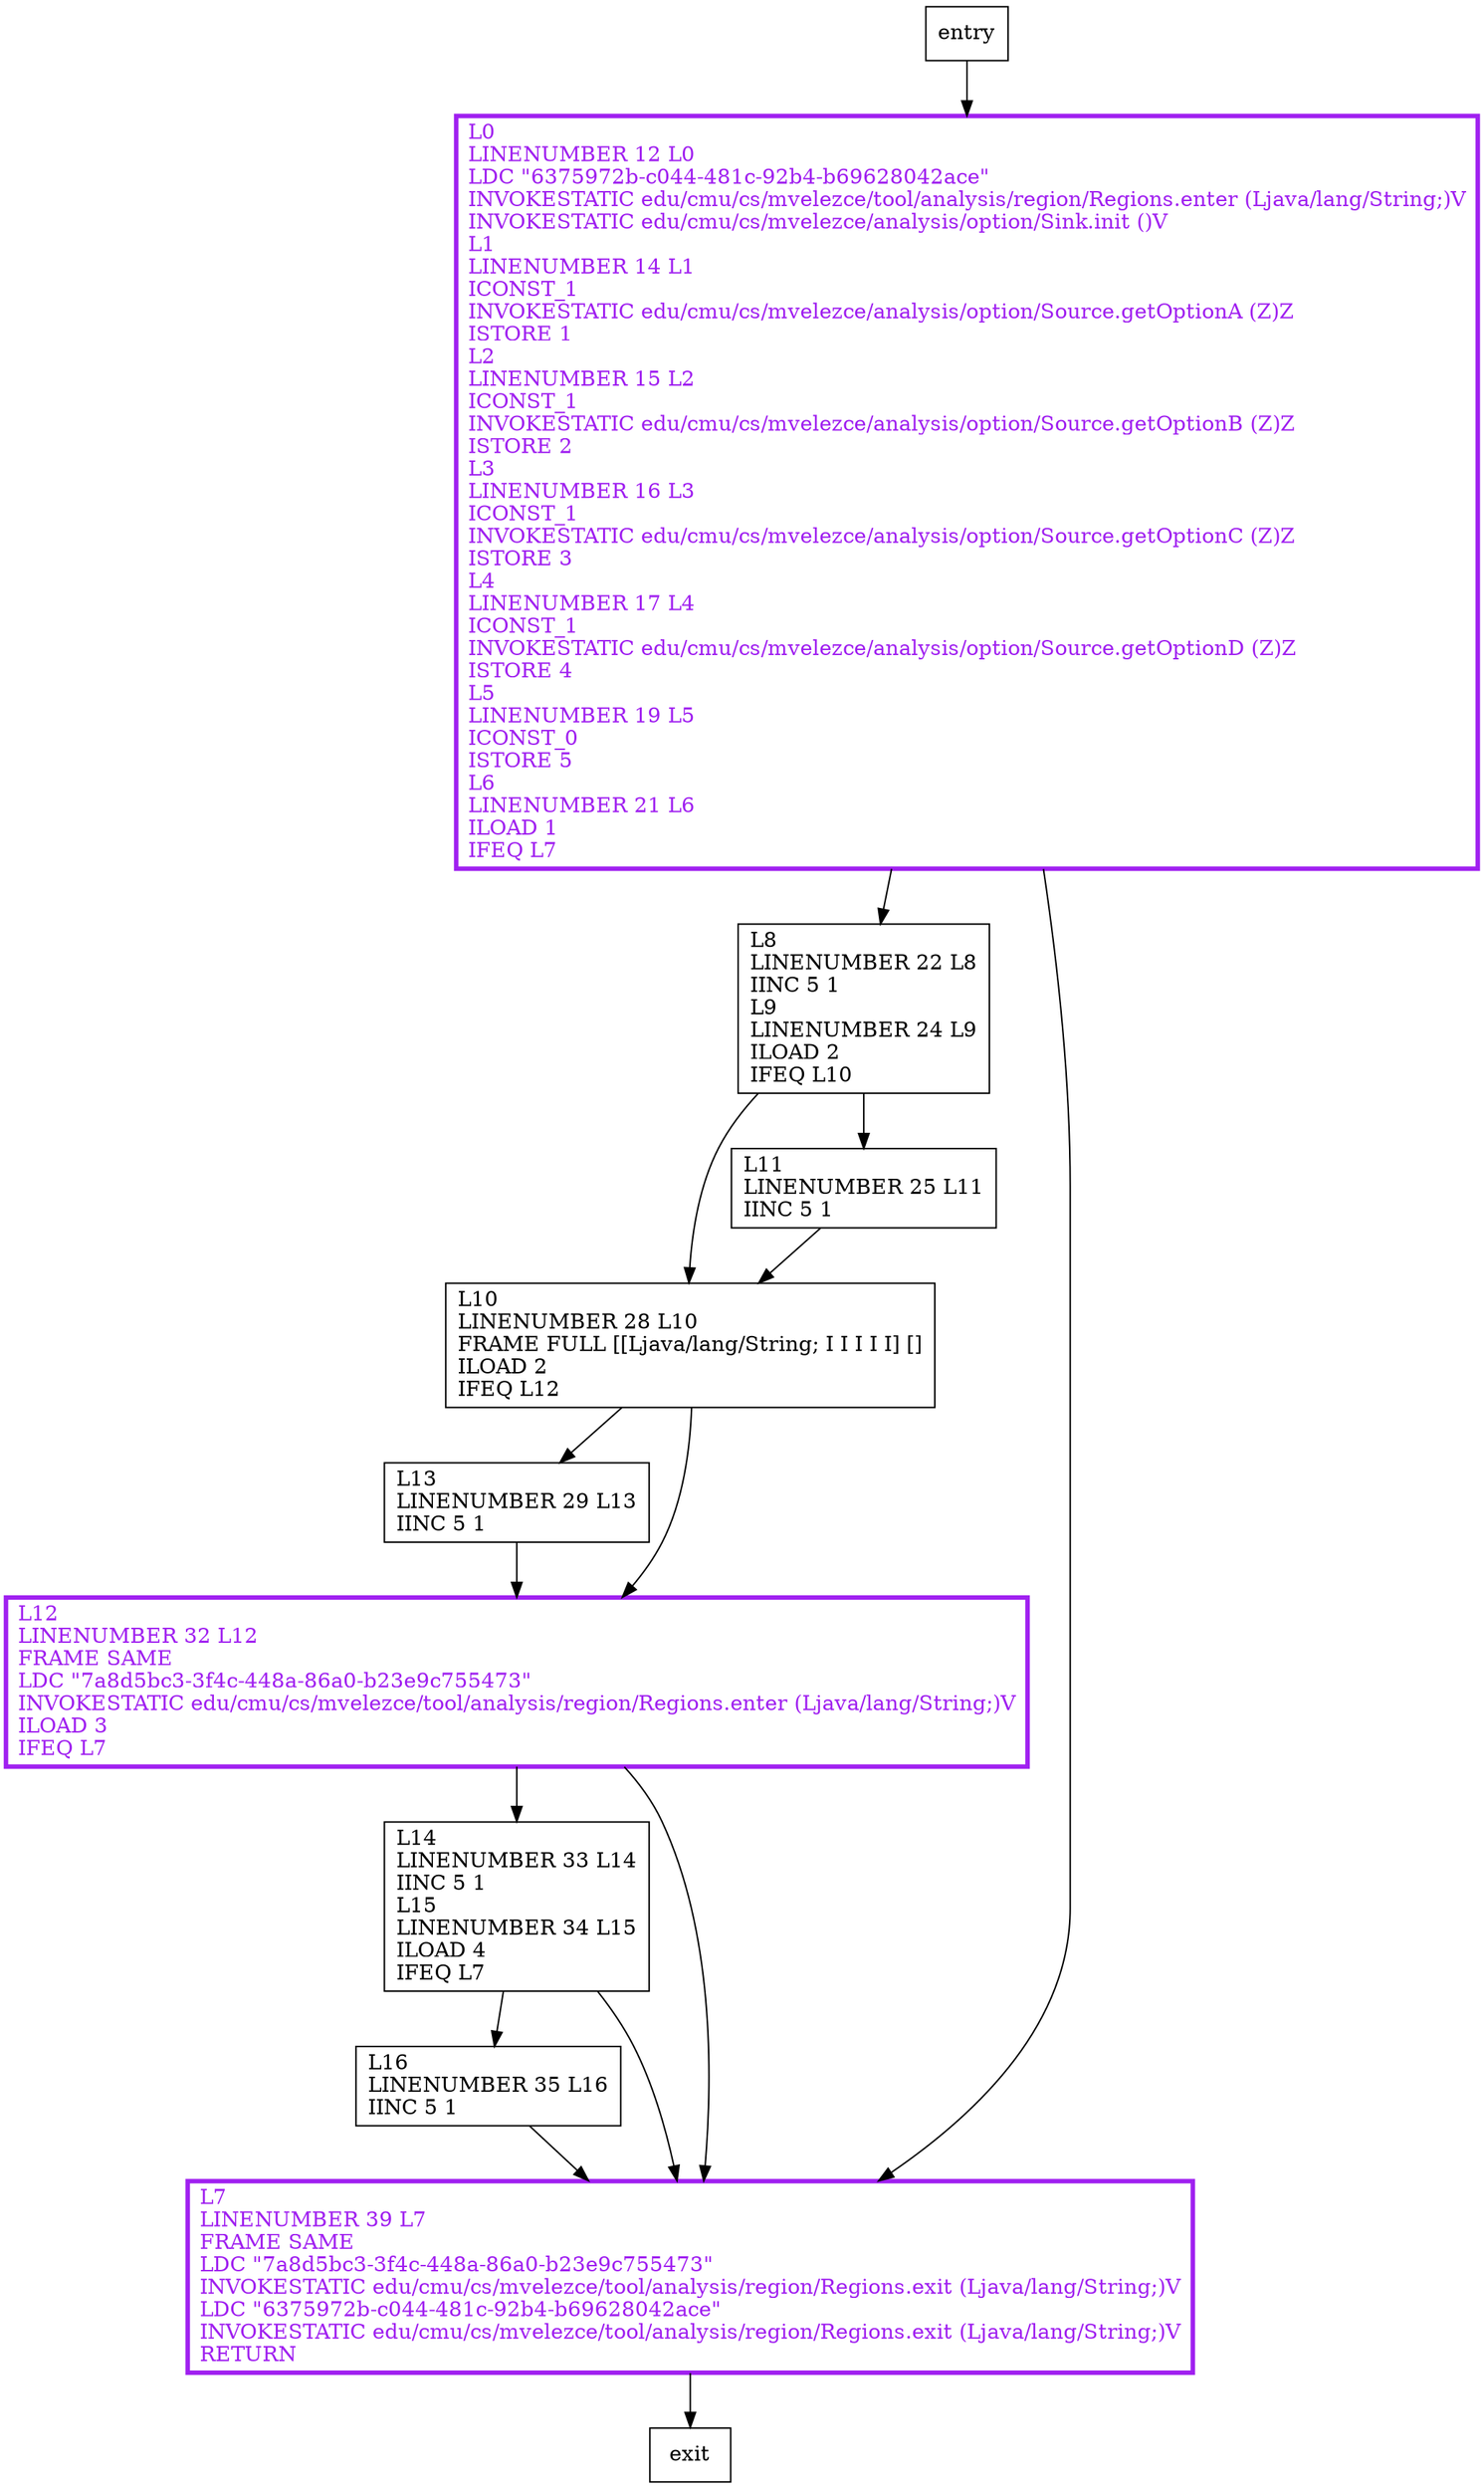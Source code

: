 digraph main {
node [shape=record];
225507106 [label="L13\lLINENUMBER 29 L13\lIINC 5 1\l"];
505343709 [label="L14\lLINENUMBER 33 L14\lIINC 5 1\lL15\lLINENUMBER 34 L15\lILOAD 4\lIFEQ L7\l"];
693434027 [label="L0\lLINENUMBER 12 L0\lLDC \"6375972b-c044-481c-92b4-b69628042ace\"\lINVOKESTATIC edu/cmu/cs/mvelezce/tool/analysis/region/Regions.enter (Ljava/lang/String;)V\lINVOKESTATIC edu/cmu/cs/mvelezce/analysis/option/Sink.init ()V\lL1\lLINENUMBER 14 L1\lICONST_1\lINVOKESTATIC edu/cmu/cs/mvelezce/analysis/option/Source.getOptionA (Z)Z\lISTORE 1\lL2\lLINENUMBER 15 L2\lICONST_1\lINVOKESTATIC edu/cmu/cs/mvelezce/analysis/option/Source.getOptionB (Z)Z\lISTORE 2\lL3\lLINENUMBER 16 L3\lICONST_1\lINVOKESTATIC edu/cmu/cs/mvelezce/analysis/option/Source.getOptionC (Z)Z\lISTORE 3\lL4\lLINENUMBER 17 L4\lICONST_1\lINVOKESTATIC edu/cmu/cs/mvelezce/analysis/option/Source.getOptionD (Z)Z\lISTORE 4\lL5\lLINENUMBER 19 L5\lICONST_0\lISTORE 5\lL6\lLINENUMBER 21 L6\lILOAD 1\lIFEQ L7\l"];
423870962 [label="L12\lLINENUMBER 32 L12\lFRAME SAME\lLDC \"7a8d5bc3-3f4c-448a-86a0-b23e9c755473\"\lINVOKESTATIC edu/cmu/cs/mvelezce/tool/analysis/region/Regions.enter (Ljava/lang/String;)V\lILOAD 3\lIFEQ L7\l"];
372261610 [label="L8\lLINENUMBER 22 L8\lIINC 5 1\lL9\lLINENUMBER 24 L9\lILOAD 2\lIFEQ L10\l"];
298862004 [label="L10\lLINENUMBER 28 L10\lFRAME FULL [[Ljava/lang/String; I I I I I] []\lILOAD 2\lIFEQ L12\l"];
532613259 [label="L11\lLINENUMBER 25 L11\lIINC 5 1\l"];
2038585029 [label="L16\lLINENUMBER 35 L16\lIINC 5 1\l"];
1492897838 [label="L7\lLINENUMBER 39 L7\lFRAME SAME\lLDC \"7a8d5bc3-3f4c-448a-86a0-b23e9c755473\"\lINVOKESTATIC edu/cmu/cs/mvelezce/tool/analysis/region/Regions.exit (Ljava/lang/String;)V\lLDC \"6375972b-c044-481c-92b4-b69628042ace\"\lINVOKESTATIC edu/cmu/cs/mvelezce/tool/analysis/region/Regions.exit (Ljava/lang/String;)V\lRETURN\l"];
entry;
exit;
entry -> 693434027;
225507106 -> 423870962;
505343709 -> 2038585029;
505343709 -> 1492897838;
693434027 -> 372261610;
693434027 -> 1492897838;
423870962 -> 505343709;
423870962 -> 1492897838;
372261610 -> 298862004;
372261610 -> 532613259;
298862004 -> 225507106;
298862004 -> 423870962;
532613259 -> 298862004;
2038585029 -> 1492897838;
1492897838 -> exit;
693434027[fontcolor="purple", penwidth=3, color="purple"];
423870962[fontcolor="purple", penwidth=3, color="purple"];
1492897838[fontcolor="purple", penwidth=3, color="purple"];
}
